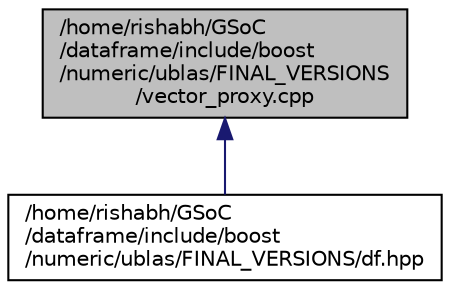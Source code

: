 digraph "/home/rishabh/GSoC/dataframe/include/boost/numeric/ublas/FINAL_VERSIONS/vector_proxy.cpp"
{
  edge [fontname="Helvetica",fontsize="10",labelfontname="Helvetica",labelfontsize="10"];
  node [fontname="Helvetica",fontsize="10",shape=record];
  Node1 [label="/home/rishabh/GSoC\l/dataframe/include/boost\l/numeric/ublas/FINAL_VERSIONS\l/vector_proxy.cpp",height=0.2,width=0.4,color="black", fillcolor="grey75", style="filled", fontcolor="black"];
  Node1 -> Node2 [dir="back",color="midnightblue",fontsize="10",style="solid"];
  Node2 [label="/home/rishabh/GSoC\l/dataframe/include/boost\l/numeric/ublas/FINAL_VERSIONS/df.hpp",height=0.2,width=0.4,color="black", fillcolor="white", style="filled",URL="$df_8hpp.html"];
}
